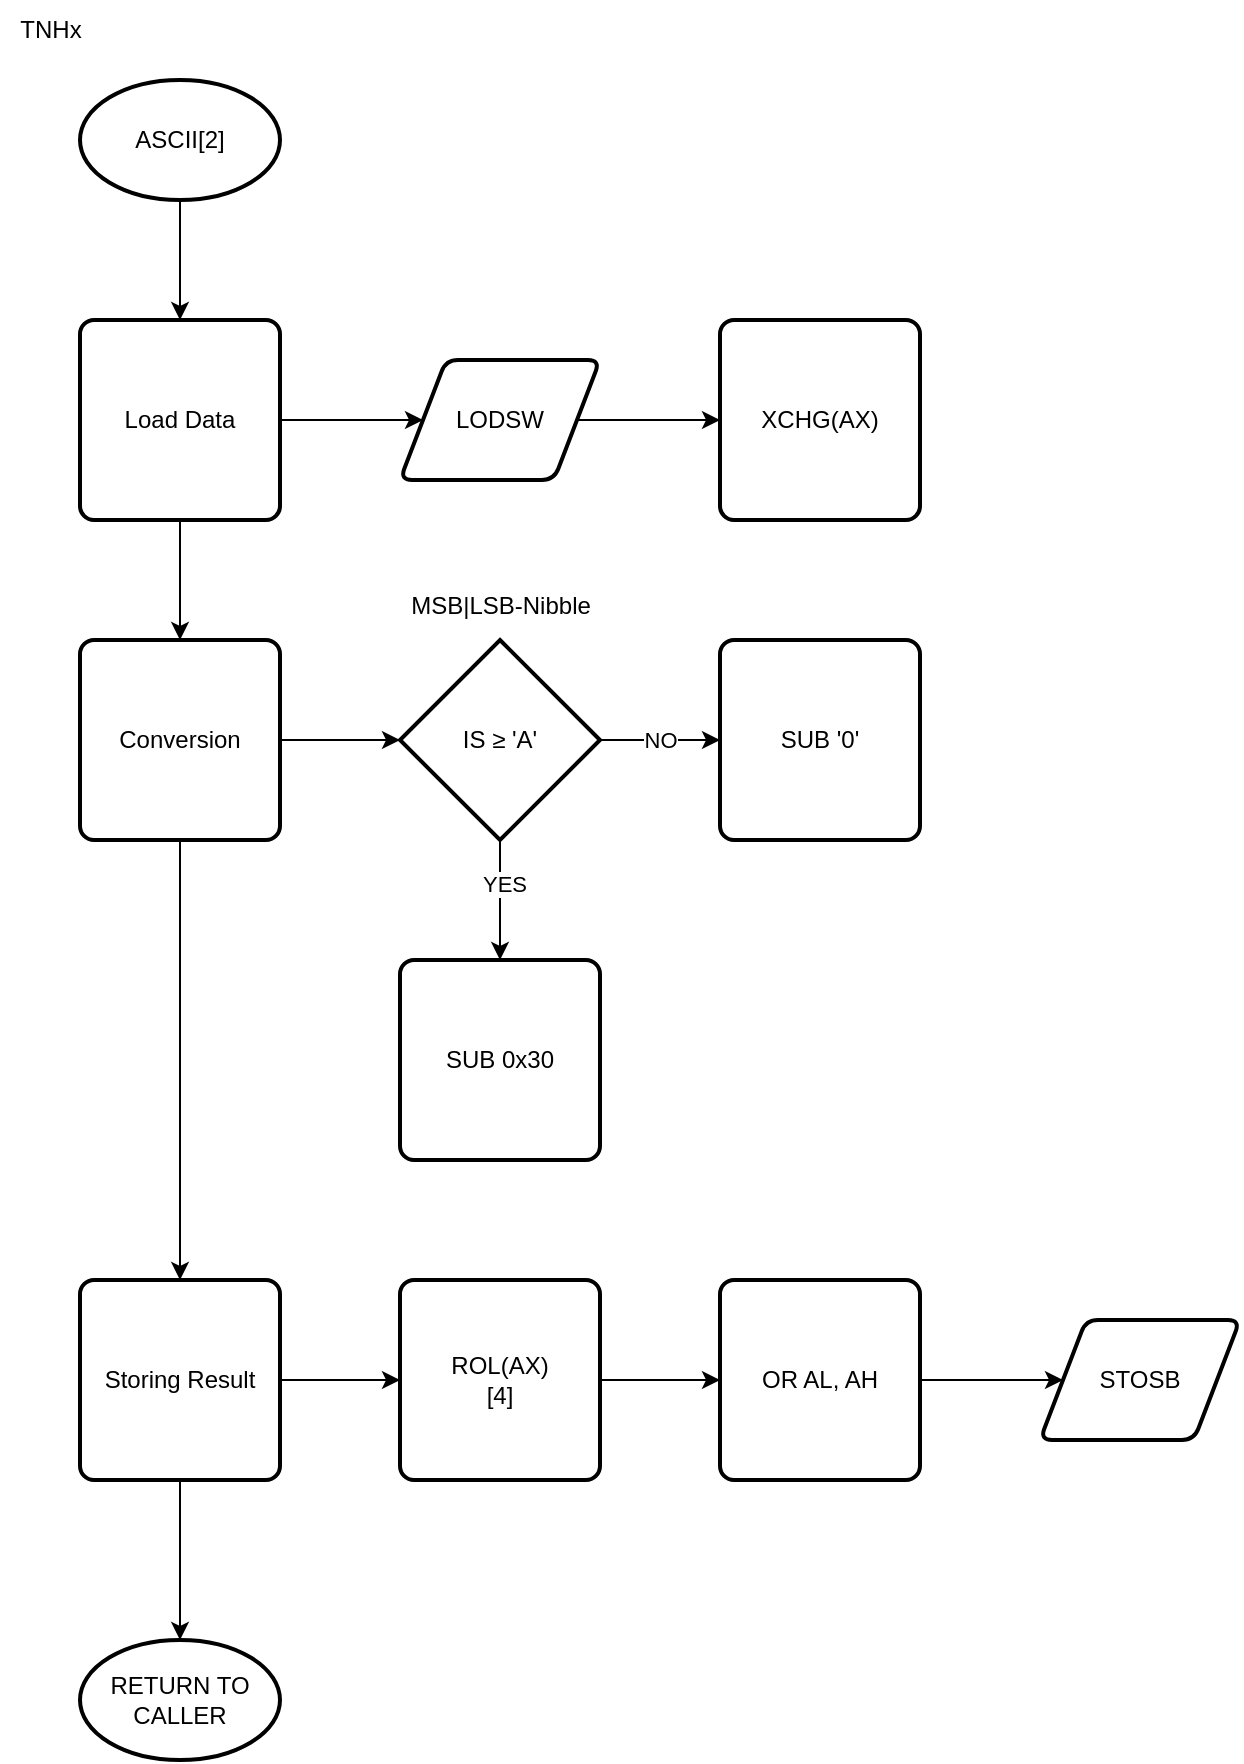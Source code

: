 <mxfile version="28.0.4">
  <diagram name="Page-1" id="-JqwQkFVfQSMNKF2a71q">
    <mxGraphModel dx="1426" dy="849" grid="1" gridSize="10" guides="1" tooltips="1" connect="1" arrows="1" fold="1" page="1" pageScale="1" pageWidth="850" pageHeight="1100" math="0" shadow="0">
      <root>
        <mxCell id="0" />
        <mxCell id="1" parent="0" />
        <mxCell id="Pp-rEjbLD93cRbg4Ni9k-1" value="TNHx" style="text;html=1;align=center;verticalAlign=middle;resizable=0;points=[];autosize=1;strokeColor=none;fillColor=none;" parent="1" vertex="1">
          <mxGeometry x="10" y="10" width="50" height="30" as="geometry" />
        </mxCell>
        <mxCell id="Pp-rEjbLD93cRbg4Ni9k-5" value="" style="edgeStyle=orthogonalEdgeStyle;rounded=0;orthogonalLoop=1;jettySize=auto;html=1;" parent="1" source="Pp-rEjbLD93cRbg4Ni9k-2" target="Pp-rEjbLD93cRbg4Ni9k-4" edge="1">
          <mxGeometry relative="1" as="geometry" />
        </mxCell>
        <mxCell id="Pp-rEjbLD93cRbg4Ni9k-2" value="ASCII[2]&lt;div&gt;&lt;/div&gt;" style="strokeWidth=2;html=1;shape=mxgraph.flowchart.start_1;whiteSpace=wrap;" parent="1" vertex="1">
          <mxGeometry x="50" y="50" width="100" height="60" as="geometry" />
        </mxCell>
        <mxCell id="Pp-rEjbLD93cRbg4Ni9k-7" value="" style="edgeStyle=orthogonalEdgeStyle;rounded=0;orthogonalLoop=1;jettySize=auto;html=1;entryX=0;entryY=0.5;entryDx=0;entryDy=0;" parent="1" source="Pp-rEjbLD93cRbg4Ni9k-4" target="Pp-rEjbLD93cRbg4Ni9k-8" edge="1">
          <mxGeometry relative="1" as="geometry">
            <mxPoint x="210" y="220" as="targetPoint" />
          </mxGeometry>
        </mxCell>
        <mxCell id="Pp-rEjbLD93cRbg4Ni9k-18" value="" style="edgeStyle=orthogonalEdgeStyle;rounded=0;orthogonalLoop=1;jettySize=auto;html=1;" parent="1" source="Pp-rEjbLD93cRbg4Ni9k-4" target="Pp-rEjbLD93cRbg4Ni9k-17" edge="1">
          <mxGeometry relative="1" as="geometry" />
        </mxCell>
        <mxCell id="Pp-rEjbLD93cRbg4Ni9k-4" value="Load Data" style="rounded=1;whiteSpace=wrap;html=1;absoluteArcSize=1;arcSize=14;strokeWidth=2;" parent="1" vertex="1">
          <mxGeometry x="50" y="170" width="100" height="100" as="geometry" />
        </mxCell>
        <mxCell id="Pp-rEjbLD93cRbg4Ni9k-15" value="" style="edgeStyle=orthogonalEdgeStyle;rounded=0;orthogonalLoop=1;jettySize=auto;html=1;" parent="1" source="Pp-rEjbLD93cRbg4Ni9k-8" target="Pp-rEjbLD93cRbg4Ni9k-14" edge="1">
          <mxGeometry relative="1" as="geometry" />
        </mxCell>
        <mxCell id="Pp-rEjbLD93cRbg4Ni9k-8" value="LODSW" style="shape=parallelogram;html=1;strokeWidth=2;perimeter=parallelogramPerimeter;whiteSpace=wrap;rounded=1;arcSize=12;size=0.23;" parent="1" vertex="1">
          <mxGeometry x="210" y="190" width="100" height="60" as="geometry" />
        </mxCell>
        <mxCell id="Pp-rEjbLD93cRbg4Ni9k-14" value="XCHG(AX)" style="rounded=1;whiteSpace=wrap;html=1;absoluteArcSize=1;arcSize=14;strokeWidth=2;" parent="1" vertex="1">
          <mxGeometry x="370" y="170" width="100" height="100" as="geometry" />
        </mxCell>
        <mxCell id="Pp-rEjbLD93cRbg4Ni9k-20" value="" style="edgeStyle=orthogonalEdgeStyle;rounded=0;orthogonalLoop=1;jettySize=auto;html=1;" parent="1" source="Pp-rEjbLD93cRbg4Ni9k-17" target="Pp-rEjbLD93cRbg4Ni9k-19" edge="1">
          <mxGeometry relative="1" as="geometry" />
        </mxCell>
        <mxCell id="Pp-rEjbLD93cRbg4Ni9k-30" value="" style="edgeStyle=orthogonalEdgeStyle;rounded=0;orthogonalLoop=1;jettySize=auto;html=1;entryX=0.5;entryY=0;entryDx=0;entryDy=0;" parent="1" source="Pp-rEjbLD93cRbg4Ni9k-17" target="Pp-rEjbLD93cRbg4Ni9k-31" edge="1">
          <mxGeometry relative="1" as="geometry">
            <mxPoint x="100" y="510" as="targetPoint" />
          </mxGeometry>
        </mxCell>
        <mxCell id="Pp-rEjbLD93cRbg4Ni9k-17" value="Conversion" style="rounded=1;whiteSpace=wrap;html=1;absoluteArcSize=1;arcSize=14;strokeWidth=2;" parent="1" vertex="1">
          <mxGeometry x="50" y="330" width="100" height="100" as="geometry" />
        </mxCell>
        <mxCell id="Pp-rEjbLD93cRbg4Ni9k-23" value="" style="edgeStyle=orthogonalEdgeStyle;rounded=0;orthogonalLoop=1;jettySize=auto;html=1;" parent="1" source="Pp-rEjbLD93cRbg4Ni9k-19" target="Pp-rEjbLD93cRbg4Ni9k-21" edge="1">
          <mxGeometry relative="1" as="geometry" />
        </mxCell>
        <mxCell id="Pp-rEjbLD93cRbg4Ni9k-25" value="YES" style="edgeLabel;html=1;align=center;verticalAlign=middle;resizable=0;points=[];" parent="Pp-rEjbLD93cRbg4Ni9k-23" vertex="1" connectable="0">
          <mxGeometry x="-0.281" y="2" relative="1" as="geometry">
            <mxPoint as="offset" />
          </mxGeometry>
        </mxCell>
        <mxCell id="Pp-rEjbLD93cRbg4Ni9k-24" value="" style="edgeStyle=orthogonalEdgeStyle;rounded=0;orthogonalLoop=1;jettySize=auto;html=1;" parent="1" source="Pp-rEjbLD93cRbg4Ni9k-19" target="Pp-rEjbLD93cRbg4Ni9k-22" edge="1">
          <mxGeometry relative="1" as="geometry" />
        </mxCell>
        <mxCell id="Pp-rEjbLD93cRbg4Ni9k-26" value="NO" style="edgeLabel;html=1;align=center;verticalAlign=middle;resizable=0;points=[];" parent="Pp-rEjbLD93cRbg4Ni9k-24" vertex="1" connectable="0">
          <mxGeometry x="-0.367" relative="1" as="geometry">
            <mxPoint x="11" as="offset" />
          </mxGeometry>
        </mxCell>
        <mxCell id="Pp-rEjbLD93cRbg4Ni9k-19" value="IS&amp;nbsp;≥ &#39;A&#39;" style="strokeWidth=2;html=1;shape=mxgraph.flowchart.decision;whiteSpace=wrap;" parent="1" vertex="1">
          <mxGeometry x="210" y="330" width="100" height="100" as="geometry" />
        </mxCell>
        <mxCell id="Pp-rEjbLD93cRbg4Ni9k-21" value="SUB 0x30" style="rounded=1;whiteSpace=wrap;html=1;absoluteArcSize=1;arcSize=14;strokeWidth=2;" parent="1" vertex="1">
          <mxGeometry x="210" y="490" width="100" height="100" as="geometry" />
        </mxCell>
        <mxCell id="Pp-rEjbLD93cRbg4Ni9k-22" value="SUB &#39;0&#39;" style="rounded=1;whiteSpace=wrap;html=1;absoluteArcSize=1;arcSize=14;strokeWidth=2;" parent="1" vertex="1">
          <mxGeometry x="370" y="330" width="100" height="100" as="geometry" />
        </mxCell>
        <mxCell id="Pp-rEjbLD93cRbg4Ni9k-40" value="" style="edgeStyle=orthogonalEdgeStyle;rounded=0;orthogonalLoop=1;jettySize=auto;html=1;" parent="1" source="Pp-rEjbLD93cRbg4Ni9k-31" target="Pp-rEjbLD93cRbg4Ni9k-39" edge="1">
          <mxGeometry relative="1" as="geometry" />
        </mxCell>
        <mxCell id="Pp-rEjbLD93cRbg4Ni9k-47" value="" style="edgeStyle=orthogonalEdgeStyle;rounded=0;orthogonalLoop=1;jettySize=auto;html=1;" parent="1" source="Pp-rEjbLD93cRbg4Ni9k-31" target="Pp-rEjbLD93cRbg4Ni9k-46" edge="1">
          <mxGeometry relative="1" as="geometry" />
        </mxCell>
        <mxCell id="Pp-rEjbLD93cRbg4Ni9k-31" value="Storing Result" style="rounded=1;whiteSpace=wrap;html=1;absoluteArcSize=1;arcSize=14;strokeWidth=2;" parent="1" vertex="1">
          <mxGeometry x="50" y="650" width="100" height="100" as="geometry" />
        </mxCell>
        <mxCell id="Pp-rEjbLD93cRbg4Ni9k-38" value="MSB|LSB-Nibble" style="text;html=1;align=center;verticalAlign=middle;resizable=0;points=[];autosize=1;strokeColor=none;fillColor=none;" parent="1" vertex="1">
          <mxGeometry x="205" y="298" width="110" height="30" as="geometry" />
        </mxCell>
        <mxCell id="oOcFDULxwllrK6s1tI6b-3" value="" style="edgeStyle=orthogonalEdgeStyle;rounded=0;orthogonalLoop=1;jettySize=auto;html=1;" edge="1" parent="1" source="Pp-rEjbLD93cRbg4Ni9k-39" target="oOcFDULxwllrK6s1tI6b-1">
          <mxGeometry relative="1" as="geometry" />
        </mxCell>
        <mxCell id="Pp-rEjbLD93cRbg4Ni9k-39" value="ROL(AX)&lt;div&gt;[4]&lt;/div&gt;" style="rounded=1;whiteSpace=wrap;html=1;absoluteArcSize=1;arcSize=14;strokeWidth=2;" parent="1" vertex="1">
          <mxGeometry x="210" y="650" width="100" height="100" as="geometry" />
        </mxCell>
        <mxCell id="Pp-rEjbLD93cRbg4Ni9k-44" value="STOSB" style="shape=parallelogram;html=1;strokeWidth=2;perimeter=parallelogramPerimeter;whiteSpace=wrap;rounded=1;arcSize=12;size=0.23;" parent="1" vertex="1">
          <mxGeometry x="530" y="670" width="100" height="60" as="geometry" />
        </mxCell>
        <mxCell id="Pp-rEjbLD93cRbg4Ni9k-46" value="RETURN TO CALLER" style="strokeWidth=2;html=1;shape=mxgraph.flowchart.start_1;whiteSpace=wrap;" parent="1" vertex="1">
          <mxGeometry x="50" y="830" width="100" height="60" as="geometry" />
        </mxCell>
        <mxCell id="oOcFDULxwllrK6s1tI6b-4" value="" style="edgeStyle=orthogonalEdgeStyle;rounded=0;orthogonalLoop=1;jettySize=auto;html=1;" edge="1" parent="1" source="oOcFDULxwllrK6s1tI6b-1" target="Pp-rEjbLD93cRbg4Ni9k-44">
          <mxGeometry relative="1" as="geometry" />
        </mxCell>
        <mxCell id="oOcFDULxwllrK6s1tI6b-1" value="&lt;span style=&quot;text-wrap-mode: nowrap;&quot;&gt;OR AL, AH&lt;/span&gt;" style="rounded=1;whiteSpace=wrap;html=1;absoluteArcSize=1;arcSize=14;strokeWidth=2;" vertex="1" parent="1">
          <mxGeometry x="370" y="650" width="100" height="100" as="geometry" />
        </mxCell>
      </root>
    </mxGraphModel>
  </diagram>
</mxfile>
